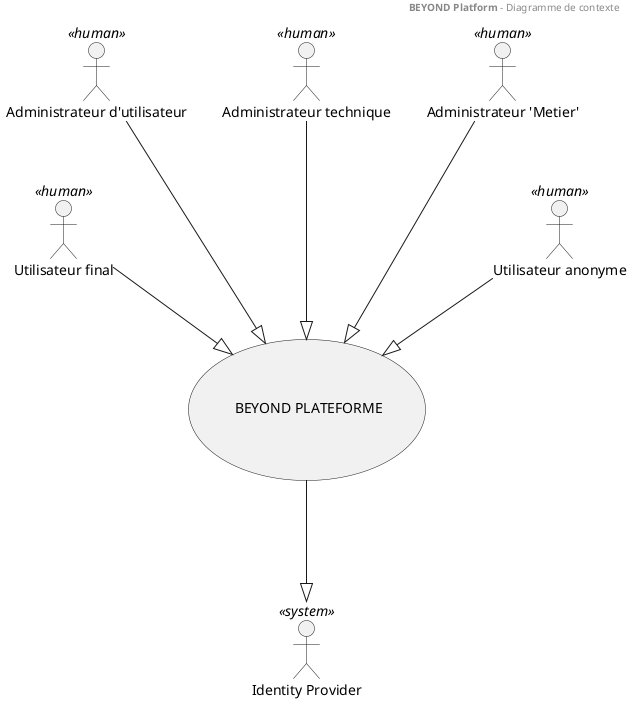@startuml system-context
header
<b>BEYOND Platform</b> - Diagramme de contexte
end header

( \n\n BEYOND PLATEFORME\n\n  ) as SYSTEM

:Utilisateur final: as ACTOR4 <<human>>
:Administrateur d'utilisateur: as ACTOR1 <<human>>
:Administrateur technique: as ACTOR2 <<human>>
:Administrateur 'Metier': as ACTOR3 <<human>>
:Utilisateur anonyme: as ACTOR5 <<human>>
:Identity Provider: as SYSTEM1<<system>>

ACTOR1  ---|>SYSTEM
ACTOR2  ---|>SYSTEM
ACTOR5  --|>SYSTEM
ACTOR4  --|>SYSTEM
ACTOR3  ---|>SYSTEM

SYSTEM ---|> SYSTEM1


@enduml